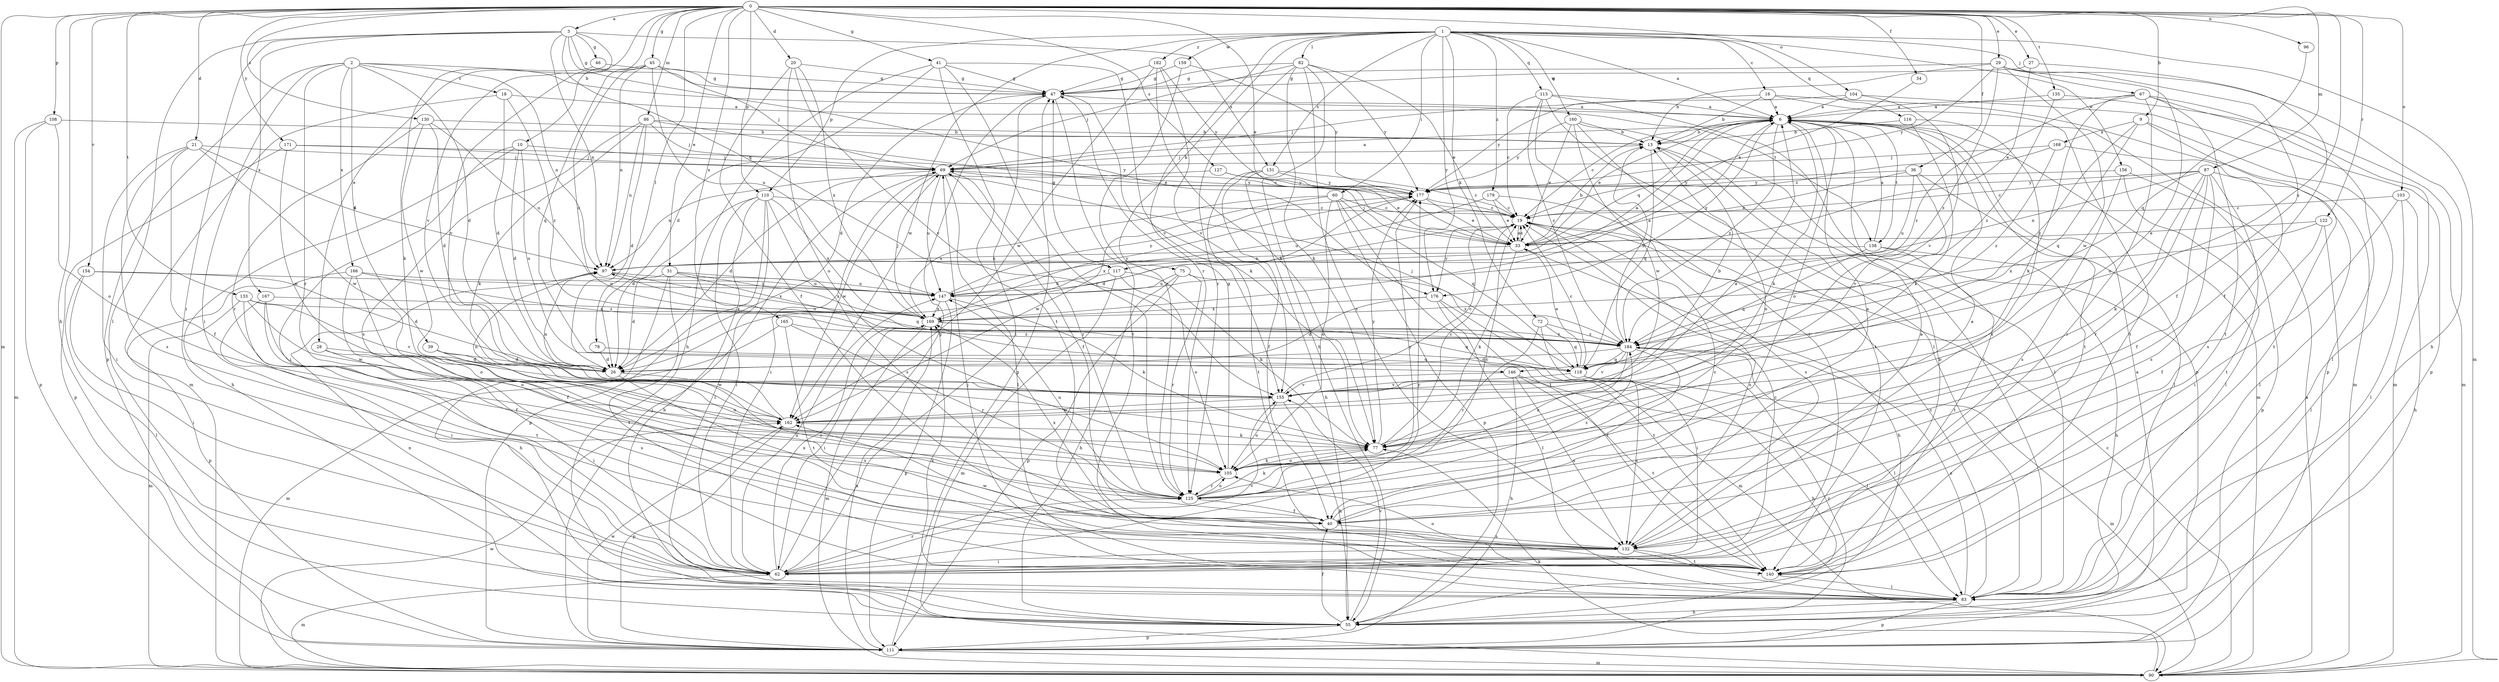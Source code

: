 strict digraph  {
0;
1;
2;
3;
6;
9;
10;
13;
16;
18;
19;
20;
21;
26;
27;
28;
29;
31;
33;
34;
36;
39;
40;
41;
45;
46;
47;
55;
60;
62;
67;
69;
72;
75;
77;
78;
82;
83;
86;
87;
90;
96;
97;
103;
104;
105;
108;
110;
111;
113;
116;
117;
118;
122;
125;
127;
130;
131;
132;
133;
135;
138;
140;
146;
147;
154;
155;
156;
159;
160;
162;
165;
166;
167;
168;
169;
171;
176;
177;
179;
182;
184;
0 -> 3  [label=a];
0 -> 9  [label=b];
0 -> 10  [label=b];
0 -> 20  [label=d];
0 -> 21  [label=d];
0 -> 27  [label=e];
0 -> 28  [label=e];
0 -> 29  [label=e];
0 -> 31  [label=e];
0 -> 33  [label=e];
0 -> 34  [label=f];
0 -> 36  [label=f];
0 -> 41  [label=g];
0 -> 45  [label=g];
0 -> 55  [label=h];
0 -> 78  [label=l];
0 -> 86  [label=m];
0 -> 87  [label=m];
0 -> 90  [label=m];
0 -> 96  [label=n];
0 -> 103  [label=o];
0 -> 104  [label=o];
0 -> 108  [label=p];
0 -> 110  [label=p];
0 -> 122  [label=r];
0 -> 127  [label=s];
0 -> 130  [label=s];
0 -> 133  [label=t];
0 -> 135  [label=t];
0 -> 146  [label=u];
0 -> 154  [label=v];
0 -> 165  [label=x];
0 -> 171  [label=y];
1 -> 6  [label=a];
1 -> 16  [label=c];
1 -> 60  [label=i];
1 -> 67  [label=j];
1 -> 72  [label=k];
1 -> 75  [label=k];
1 -> 82  [label=l];
1 -> 90  [label=m];
1 -> 110  [label=p];
1 -> 113  [label=q];
1 -> 116  [label=q];
1 -> 125  [label=r];
1 -> 131  [label=s];
1 -> 156  [label=w];
1 -> 159  [label=w];
1 -> 160  [label=w];
1 -> 162  [label=w];
1 -> 176  [label=y];
1 -> 179  [label=z];
1 -> 182  [label=z];
2 -> 18  [label=c];
2 -> 26  [label=d];
2 -> 39  [label=f];
2 -> 62  [label=i];
2 -> 97  [label=n];
2 -> 111  [label=p];
2 -> 125  [label=r];
2 -> 138  [label=t];
2 -> 166  [label=x];
3 -> 46  [label=g];
3 -> 47  [label=g];
3 -> 62  [label=i];
3 -> 83  [label=l];
3 -> 97  [label=n];
3 -> 117  [label=q];
3 -> 131  [label=s];
3 -> 155  [label=v];
3 -> 167  [label=x];
3 -> 176  [label=y];
6 -> 13  [label=b];
6 -> 19  [label=c];
6 -> 33  [label=e];
6 -> 77  [label=k];
6 -> 90  [label=m];
6 -> 105  [label=o];
6 -> 117  [label=q];
6 -> 138  [label=t];
6 -> 140  [label=t];
6 -> 176  [label=y];
6 -> 184  [label=z];
9 -> 83  [label=l];
9 -> 118  [label=q];
9 -> 140  [label=t];
9 -> 168  [label=x];
9 -> 184  [label=z];
10 -> 26  [label=d];
10 -> 55  [label=h];
10 -> 62  [label=i];
10 -> 69  [label=j];
10 -> 146  [label=u];
13 -> 69  [label=j];
13 -> 83  [label=l];
13 -> 105  [label=o];
13 -> 118  [label=q];
16 -> 6  [label=a];
16 -> 13  [label=b];
16 -> 69  [label=j];
16 -> 90  [label=m];
16 -> 140  [label=t];
18 -> 6  [label=a];
18 -> 26  [label=d];
18 -> 90  [label=m];
18 -> 184  [label=z];
19 -> 33  [label=e];
19 -> 132  [label=s];
19 -> 169  [label=x];
19 -> 176  [label=y];
20 -> 40  [label=f];
20 -> 47  [label=g];
20 -> 105  [label=o];
20 -> 155  [label=v];
20 -> 169  [label=x];
21 -> 40  [label=f];
21 -> 62  [label=i];
21 -> 69  [label=j];
21 -> 97  [label=n];
21 -> 132  [label=s];
21 -> 162  [label=w];
26 -> 125  [label=r];
26 -> 132  [label=s];
27 -> 33  [label=e];
27 -> 40  [label=f];
27 -> 47  [label=g];
28 -> 26  [label=d];
28 -> 62  [label=i];
28 -> 132  [label=s];
29 -> 13  [label=b];
29 -> 40  [label=f];
29 -> 47  [label=g];
29 -> 55  [label=h];
29 -> 105  [label=o];
29 -> 162  [label=w];
29 -> 177  [label=y];
29 -> 184  [label=z];
31 -> 26  [label=d];
31 -> 55  [label=h];
31 -> 118  [label=q];
31 -> 140  [label=t];
31 -> 147  [label=u];
31 -> 169  [label=x];
33 -> 13  [label=b];
33 -> 19  [label=c];
33 -> 55  [label=h];
33 -> 69  [label=j];
33 -> 77  [label=k];
33 -> 97  [label=n];
34 -> 33  [label=e];
36 -> 33  [label=e];
36 -> 83  [label=l];
36 -> 147  [label=u];
36 -> 155  [label=v];
36 -> 177  [label=y];
39 -> 26  [label=d];
39 -> 105  [label=o];
39 -> 162  [label=w];
40 -> 6  [label=a];
40 -> 19  [label=c];
40 -> 132  [label=s];
40 -> 169  [label=x];
41 -> 26  [label=d];
41 -> 47  [label=g];
41 -> 55  [label=h];
41 -> 125  [label=r];
41 -> 140  [label=t];
41 -> 155  [label=v];
45 -> 47  [label=g];
45 -> 69  [label=j];
45 -> 97  [label=n];
45 -> 118  [label=q];
45 -> 147  [label=u];
45 -> 155  [label=v];
45 -> 184  [label=z];
46 -> 47  [label=g];
46 -> 77  [label=k];
47 -> 6  [label=a];
47 -> 26  [label=d];
47 -> 62  [label=i];
47 -> 77  [label=k];
47 -> 140  [label=t];
55 -> 6  [label=a];
55 -> 40  [label=f];
55 -> 97  [label=n];
55 -> 111  [label=p];
55 -> 155  [label=v];
60 -> 19  [label=c];
60 -> 105  [label=o];
60 -> 111  [label=p];
60 -> 118  [label=q];
60 -> 140  [label=t];
60 -> 162  [label=w];
60 -> 169  [label=x];
62 -> 19  [label=c];
62 -> 47  [label=g];
62 -> 90  [label=m];
62 -> 125  [label=r];
62 -> 147  [label=u];
62 -> 155  [label=v];
62 -> 169  [label=x];
62 -> 177  [label=y];
67 -> 6  [label=a];
67 -> 62  [label=i];
67 -> 77  [label=k];
67 -> 90  [label=m];
67 -> 111  [label=p];
67 -> 140  [label=t];
67 -> 184  [label=z];
69 -> 6  [label=a];
69 -> 26  [label=d];
69 -> 40  [label=f];
69 -> 62  [label=i];
69 -> 83  [label=l];
69 -> 125  [label=r];
69 -> 147  [label=u];
69 -> 162  [label=w];
69 -> 177  [label=y];
72 -> 62  [label=i];
72 -> 118  [label=q];
72 -> 125  [label=r];
72 -> 184  [label=z];
75 -> 55  [label=h];
75 -> 111  [label=p];
75 -> 125  [label=r];
75 -> 147  [label=u];
75 -> 184  [label=z];
77 -> 6  [label=a];
77 -> 19  [label=c];
77 -> 105  [label=o];
77 -> 177  [label=y];
78 -> 26  [label=d];
78 -> 118  [label=q];
82 -> 33  [label=e];
82 -> 47  [label=g];
82 -> 55  [label=h];
82 -> 69  [label=j];
82 -> 77  [label=k];
82 -> 125  [label=r];
82 -> 132  [label=s];
82 -> 177  [label=y];
83 -> 19  [label=c];
83 -> 55  [label=h];
83 -> 69  [label=j];
83 -> 111  [label=p];
83 -> 169  [label=x];
83 -> 184  [label=z];
86 -> 13  [label=b];
86 -> 26  [label=d];
86 -> 33  [label=e];
86 -> 69  [label=j];
86 -> 77  [label=k];
86 -> 97  [label=n];
86 -> 132  [label=s];
87 -> 19  [label=c];
87 -> 40  [label=f];
87 -> 77  [label=k];
87 -> 83  [label=l];
87 -> 97  [label=n];
87 -> 125  [label=r];
87 -> 132  [label=s];
87 -> 140  [label=t];
87 -> 177  [label=y];
90 -> 6  [label=a];
90 -> 19  [label=c];
90 -> 77  [label=k];
90 -> 162  [label=w];
96 -> 118  [label=q];
97 -> 147  [label=u];
97 -> 169  [label=x];
103 -> 19  [label=c];
103 -> 55  [label=h];
103 -> 62  [label=i];
103 -> 83  [label=l];
104 -> 6  [label=a];
104 -> 111  [label=p];
104 -> 155  [label=v];
104 -> 177  [label=y];
105 -> 47  [label=g];
105 -> 77  [label=k];
105 -> 125  [label=r];
108 -> 13  [label=b];
108 -> 90  [label=m];
108 -> 105  [label=o];
108 -> 111  [label=p];
110 -> 19  [label=c];
110 -> 26  [label=d];
110 -> 55  [label=h];
110 -> 62  [label=i];
110 -> 83  [label=l];
110 -> 111  [label=p];
110 -> 132  [label=s];
110 -> 169  [label=x];
111 -> 47  [label=g];
111 -> 69  [label=j];
111 -> 90  [label=m];
111 -> 162  [label=w];
111 -> 169  [label=x];
111 -> 184  [label=z];
113 -> 6  [label=a];
113 -> 19  [label=c];
113 -> 62  [label=i];
113 -> 83  [label=l];
113 -> 111  [label=p];
113 -> 184  [label=z];
116 -> 13  [label=b];
116 -> 77  [label=k];
116 -> 132  [label=s];
117 -> 47  [label=g];
117 -> 77  [label=k];
117 -> 90  [label=m];
117 -> 105  [label=o];
117 -> 147  [label=u];
118 -> 19  [label=c];
118 -> 33  [label=e];
118 -> 55  [label=h];
118 -> 69  [label=j];
118 -> 90  [label=m];
118 -> 132  [label=s];
118 -> 155  [label=v];
122 -> 33  [label=e];
122 -> 40  [label=f];
122 -> 83  [label=l];
122 -> 169  [label=x];
125 -> 6  [label=a];
125 -> 19  [label=c];
125 -> 40  [label=f];
125 -> 77  [label=k];
125 -> 105  [label=o];
125 -> 147  [label=u];
125 -> 177  [label=y];
125 -> 184  [label=z];
127 -> 33  [label=e];
127 -> 97  [label=n];
127 -> 177  [label=y];
130 -> 13  [label=b];
130 -> 26  [label=d];
130 -> 125  [label=r];
130 -> 147  [label=u];
130 -> 162  [label=w];
131 -> 19  [label=c];
131 -> 40  [label=f];
131 -> 55  [label=h];
131 -> 140  [label=t];
131 -> 177  [label=y];
132 -> 6  [label=a];
132 -> 62  [label=i];
132 -> 83  [label=l];
132 -> 140  [label=t];
132 -> 162  [label=w];
133 -> 90  [label=m];
133 -> 140  [label=t];
133 -> 155  [label=v];
133 -> 162  [label=w];
133 -> 169  [label=x];
135 -> 6  [label=a];
135 -> 90  [label=m];
135 -> 184  [label=z];
138 -> 6  [label=a];
138 -> 55  [label=h];
138 -> 97  [label=n];
138 -> 118  [label=q];
138 -> 140  [label=t];
140 -> 13  [label=b];
140 -> 83  [label=l];
140 -> 105  [label=o];
146 -> 55  [label=h];
146 -> 83  [label=l];
146 -> 132  [label=s];
146 -> 140  [label=t];
146 -> 155  [label=v];
147 -> 6  [label=a];
147 -> 77  [label=k];
147 -> 111  [label=p];
147 -> 169  [label=x];
147 -> 177  [label=y];
154 -> 26  [label=d];
154 -> 62  [label=i];
154 -> 83  [label=l];
154 -> 147  [label=u];
155 -> 13  [label=b];
155 -> 19  [label=c];
155 -> 55  [label=h];
155 -> 97  [label=n];
155 -> 105  [label=o];
155 -> 162  [label=w];
156 -> 83  [label=l];
156 -> 111  [label=p];
156 -> 132  [label=s];
156 -> 177  [label=y];
159 -> 47  [label=g];
159 -> 125  [label=r];
159 -> 177  [label=y];
160 -> 13  [label=b];
160 -> 33  [label=e];
160 -> 83  [label=l];
160 -> 140  [label=t];
160 -> 162  [label=w];
160 -> 177  [label=y];
162 -> 77  [label=k];
162 -> 97  [label=n];
162 -> 111  [label=p];
165 -> 90  [label=m];
165 -> 125  [label=r];
165 -> 140  [label=t];
165 -> 184  [label=z];
166 -> 40  [label=f];
166 -> 105  [label=o];
166 -> 111  [label=p];
166 -> 147  [label=u];
166 -> 184  [label=z];
167 -> 40  [label=f];
167 -> 62  [label=i];
167 -> 105  [label=o];
167 -> 169  [label=x];
168 -> 19  [label=c];
168 -> 69  [label=j];
168 -> 132  [label=s];
168 -> 184  [label=z];
169 -> 6  [label=a];
169 -> 62  [label=i];
169 -> 69  [label=j];
169 -> 90  [label=m];
169 -> 118  [label=q];
169 -> 177  [label=y];
169 -> 184  [label=z];
171 -> 19  [label=c];
171 -> 69  [label=j];
171 -> 111  [label=p];
171 -> 162  [label=w];
176 -> 26  [label=d];
176 -> 83  [label=l];
176 -> 90  [label=m];
176 -> 140  [label=t];
176 -> 169  [label=x];
177 -> 19  [label=c];
177 -> 26  [label=d];
177 -> 33  [label=e];
179 -> 19  [label=c];
179 -> 33  [label=e];
179 -> 132  [label=s];
179 -> 147  [label=u];
182 -> 47  [label=g];
182 -> 77  [label=k];
182 -> 155  [label=v];
182 -> 162  [label=w];
182 -> 177  [label=y];
184 -> 13  [label=b];
184 -> 26  [label=d];
184 -> 40  [label=f];
184 -> 83  [label=l];
184 -> 97  [label=n];
184 -> 105  [label=o];
184 -> 118  [label=q];
184 -> 155  [label=v];
}
